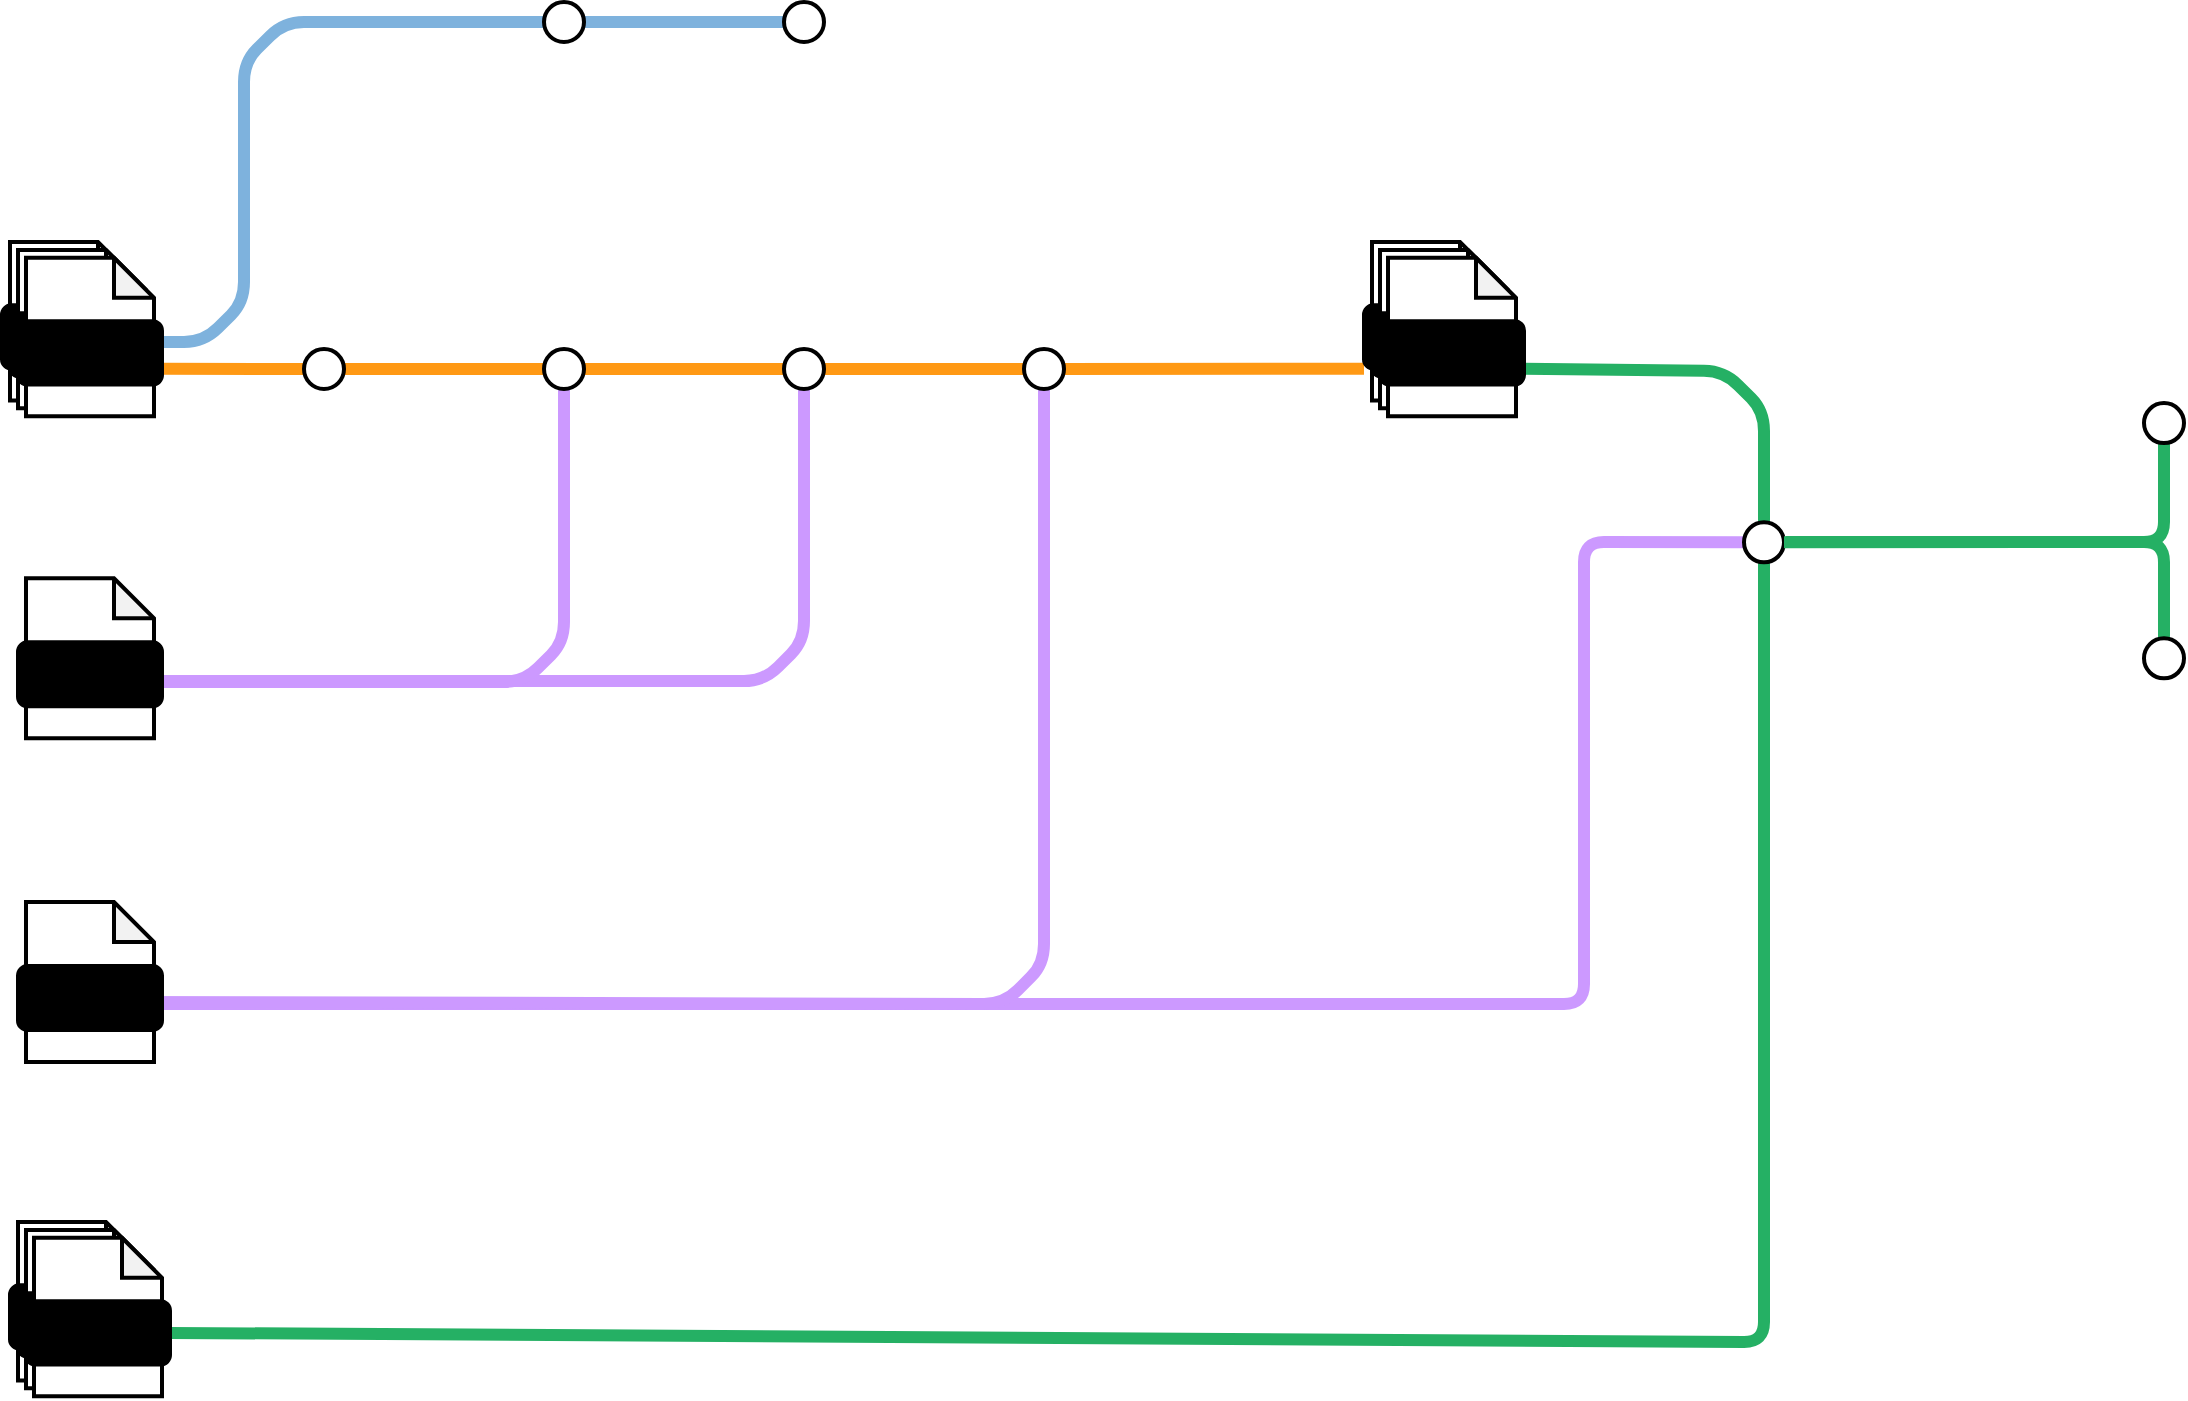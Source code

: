 <mxfile version="22.1.2" type="device">
  <diagram name="Page-1" id="xVTEo1vJImrhgSJ8Y1eh">
    <mxGraphModel dx="1434" dy="854" grid="1" gridSize="10" guides="1" tooltips="1" connect="1" arrows="1" fold="1" page="1" pageScale="1" pageWidth="900" pageHeight="1600" math="0" shadow="0">
      <root>
        <mxCell id="0" />
        <mxCell id="1" parent="0" />
        <mxCell id="Q5g6M6LgOJFDuaa8ZlxA-45" value="" style="endArrow=none;html=1;rounded=1;strokeWidth=6;strokeColor=#7EB2DD;exitX=1;exitY=0.5;exitDx=0;exitDy=0;entryX=0;entryY=0.5;entryDx=0;entryDy=0;" parent="1" source="Q5g6M6LgOJFDuaa8ZlxA-37" target="Q5g6M6LgOJFDuaa8ZlxA-44" edge="1">
          <mxGeometry width="50" height="50" relative="1" as="geometry">
            <mxPoint x="348" y="79.66" as="sourcePoint" />
            <mxPoint x="388" y="79.66" as="targetPoint" />
          </mxGeometry>
        </mxCell>
        <mxCell id="Q5g6M6LgOJFDuaa8ZlxA-74" value="" style="endArrow=none;html=1;rounded=1;strokeWidth=6;strokeColor=#7eb2dd;exitX=0;exitY=0.5;exitDx=0;exitDy=0;" parent="1" source="Q5g6M6LgOJFDuaa8ZlxA-37" edge="1">
          <mxGeometry width="50" height="50" relative="1" as="geometry">
            <mxPoint x="200" y="80.0" as="sourcePoint" />
            <mxPoint x="160" y="120.0" as="targetPoint" />
            <Array as="points">
              <mxPoint x="180" y="80.0" />
              <mxPoint x="160" y="100.0" />
            </Array>
          </mxGeometry>
        </mxCell>
        <mxCell id="Q5g6M6LgOJFDuaa8ZlxA-71" value="" style="endArrow=none;html=1;rounded=1;strokeWidth=6;strokeColor=#CC99FF;exitX=1;exitY=0.75;exitDx=0;exitDy=0;entryX=0;entryY=0.5;entryDx=0;entryDy=0;" parent="1" target="RdlFfRpmJ4tGynrPAnEo-32" edge="1">
          <mxGeometry width="50" height="50" relative="1" as="geometry">
            <mxPoint x="119" y="571" as="sourcePoint" />
            <mxPoint x="840" y="345" as="targetPoint" />
            <Array as="points">
              <mxPoint x="830" y="571" />
              <mxPoint x="830" y="340" />
            </Array>
          </mxGeometry>
        </mxCell>
        <mxCell id="Q5g6M6LgOJFDuaa8ZlxA-59" value="" style="endArrow=none;html=1;rounded=1;strokeWidth=6;exitX=1;exitY=0.75;exitDx=0;exitDy=0;strokeColor=#25b064;entryX=0.5;entryY=0;entryDx=0;entryDy=0;" parent="1" source="Q5g6M6LgOJFDuaa8ZlxA-8" target="RdlFfRpmJ4tGynrPAnEo-32" edge="1">
          <mxGeometry width="50" height="50" relative="1" as="geometry">
            <mxPoint x="800" y="254.96" as="sourcePoint" />
            <mxPoint x="920" y="294.51" as="targetPoint" />
            <Array as="points">
              <mxPoint x="900" y="254.51" />
              <mxPoint x="920" y="274.51" />
            </Array>
          </mxGeometry>
        </mxCell>
        <mxCell id="Q5g6M6LgOJFDuaa8ZlxA-57" value="" style="endArrow=none;html=1;rounded=1;strokeWidth=6;exitX=1;exitY=0.5;exitDx=0;exitDy=0;strokeColor=#25b064;entryX=0.5;entryY=1;entryDx=0;entryDy=0;" parent="1" source="RdlFfRpmJ4tGynrPAnEo-30" target="RdlFfRpmJ4tGynrPAnEo-32" edge="1">
          <mxGeometry width="50" height="50" relative="1" as="geometry">
            <mxPoint x="840" y="425.446" as="sourcePoint" />
            <mxPoint x="920" y="385.45" as="targetPoint" />
            <Array as="points">
              <mxPoint x="920" y="740" />
              <mxPoint x="920" y="405.45" />
            </Array>
          </mxGeometry>
        </mxCell>
        <mxCell id="Q5g6M6LgOJFDuaa8ZlxA-55" value="" style="endArrow=none;html=1;rounded=1;strokeWidth=6;strokeColor=#CC99FF;exitX=0.736;exitY=0.562;exitDx=0;exitDy=0;exitPerimeter=0;entryX=0.5;entryY=1;entryDx=0;entryDy=0;" parent="1" source="Q5g6M6LgOJFDuaa8ZlxA-27" target="Q5g6M6LgOJFDuaa8ZlxA-50" edge="1">
          <mxGeometry width="50" height="50" relative="1" as="geometry">
            <mxPoint x="190" y="570.45" as="sourcePoint" />
            <mxPoint x="560" y="425.45" as="targetPoint" />
            <Array as="points">
              <mxPoint x="540" y="570.96" />
              <mxPoint x="560" y="550.96" />
            </Array>
          </mxGeometry>
        </mxCell>
        <mxCell id="Q5g6M6LgOJFDuaa8ZlxA-54" value="" style="endArrow=none;html=1;rounded=1;strokeWidth=6;strokeColor=#CC99FF;exitX=0.319;exitY=0.604;exitDx=0;exitDy=0;exitPerimeter=0;entryX=0.5;entryY=1;entryDx=0;entryDy=0;" parent="1" source="Q5g6M6LgOJFDuaa8ZlxA-13" target="RdlFfRpmJ4tGynrPAnEo-14" edge="1">
          <mxGeometry width="50" height="50" relative="1" as="geometry">
            <mxPoint x="210" y="409.51" as="sourcePoint" />
            <mxPoint x="440" y="270" as="targetPoint" />
            <Array as="points">
              <mxPoint x="420" y="409.51" />
              <mxPoint x="440" y="389.51" />
            </Array>
          </mxGeometry>
        </mxCell>
        <mxCell id="Q5g6M6LgOJFDuaa8ZlxA-53" value="" style="endArrow=none;html=1;rounded=1;strokeWidth=6;strokeColor=#CC99FF;entryX=0.5;entryY=1;entryDx=0;entryDy=0;exitX=0.597;exitY=0.62;exitDx=0;exitDy=0;exitPerimeter=0;" parent="1" source="Q5g6M6LgOJFDuaa8ZlxA-13" target="RdlFfRpmJ4tGynrPAnEo-12" edge="1">
          <mxGeometry width="50" height="50" relative="1" as="geometry">
            <mxPoint x="130" y="410" as="sourcePoint" />
            <mxPoint x="320" y="370" as="targetPoint" />
            <Array as="points">
              <mxPoint x="300" y="410" />
              <mxPoint x="320" y="390" />
            </Array>
          </mxGeometry>
        </mxCell>
        <mxCell id="RdlFfRpmJ4tGynrPAnEo-9" value="" style="endArrow=none;html=1;rounded=1;strokeWidth=6;strokeColor=#FF9914;exitX=1;exitY=0.5;exitDx=0;exitDy=0;entryX=0;entryY=0.5;entryDx=0;entryDy=0;" parent="1" source="RdlFfRpmJ4tGynrPAnEo-10" target="RdlFfRpmJ4tGynrPAnEo-12" edge="1">
          <mxGeometry width="50" height="50" relative="1" as="geometry">
            <mxPoint x="175" y="259.5" as="sourcePoint" />
            <mxPoint x="265" y="259.5" as="targetPoint" />
          </mxGeometry>
        </mxCell>
        <mxCell id="RdlFfRpmJ4tGynrPAnEo-11" value="" style="endArrow=none;html=1;rounded=1;strokeWidth=6;strokeColor=#FF9914;exitX=1;exitY=0.5;exitDx=0;exitDy=0;entryX=0;entryY=0.5;entryDx=0;entryDy=0;" parent="1" source="RdlFfRpmJ4tGynrPAnEo-12" target="RdlFfRpmJ4tGynrPAnEo-14" edge="1">
          <mxGeometry width="50" height="50" relative="1" as="geometry">
            <mxPoint x="540" y="250" as="sourcePoint" />
            <mxPoint x="590" y="240" as="targetPoint" />
          </mxGeometry>
        </mxCell>
        <mxCell id="RdlFfRpmJ4tGynrPAnEo-32" value="" style="ellipse;aspect=fixed;rounded=1;rotation=0;strokeWidth=2;spacingTop=50;html=1;" parent="1" vertex="1">
          <mxGeometry x="910" y="330.17" width="20" height="20" as="geometry" />
        </mxCell>
        <mxCell id="Q5g6M6LgOJFDuaa8ZlxA-1" value="" style="endArrow=none;html=1;rounded=1;strokeWidth=6;strokeColor=#FF9914;exitX=1;exitY=0.75;exitDx=0;exitDy=0;entryX=0;entryY=0.5;entryDx=0;entryDy=0;" parent="1" source="RdlFfRpmJ4tGynrPAnEo-8" target="RdlFfRpmJ4tGynrPAnEo-10" edge="1">
          <mxGeometry width="50" height="50" relative="1" as="geometry">
            <mxPoint x="256" y="275.45" as="sourcePoint" />
            <mxPoint x="330" y="275" as="targetPoint" />
          </mxGeometry>
        </mxCell>
        <mxCell id="RdlFfRpmJ4tGynrPAnEo-2" value="" style="group;aspect=fixed;" parent="1" vertex="1" connectable="0">
          <mxGeometry x="39" y="190" width="80" height="87.13" as="geometry" />
        </mxCell>
        <mxCell id="RdlFfRpmJ4tGynrPAnEo-3" value="" style="shape=note;whiteSpace=wrap;html=1;backgroundOutline=1;darkOpacity=0.05;rounded=1;size=20;strokeWidth=2;" parent="RdlFfRpmJ4tGynrPAnEo-2" vertex="1">
          <mxGeometry x="4" width="64" height="79.209" as="geometry" />
        </mxCell>
        <mxCell id="RdlFfRpmJ4tGynrPAnEo-4" value="&lt;font data-font-src=&quot;https://fonts.googleapis.com/css?family=Maven+Pro&quot; face=&quot;Maven Pro&quot; color=&quot;#ffffff&quot;&gt;&lt;b&gt;&lt;font style=&quot;font-size: 20px;&quot;&gt;Fastq&lt;/font&gt;&lt;/b&gt;&lt;/font&gt;" style="rounded=1;whiteSpace=wrap;html=1;strokeWidth=2;fillColor=#000000;" parent="RdlFfRpmJ4tGynrPAnEo-2" vertex="1">
          <mxGeometry y="31.684" width="72.0" height="31.684" as="geometry" />
        </mxCell>
        <mxCell id="RdlFfRpmJ4tGynrPAnEo-5" value="" style="shape=note;whiteSpace=wrap;html=1;backgroundOutline=1;darkOpacity=0.05;rounded=1;size=20;strokeWidth=2;" parent="RdlFfRpmJ4tGynrPAnEo-2" vertex="1">
          <mxGeometry x="8" y="3.96" width="64" height="79.209" as="geometry" />
        </mxCell>
        <mxCell id="RdlFfRpmJ4tGynrPAnEo-6" value="&lt;font data-font-src=&quot;https://fonts.googleapis.com/css?family=Maven+Pro&quot; face=&quot;Maven Pro&quot; color=&quot;#ffffff&quot;&gt;&lt;b&gt;&lt;font style=&quot;font-size: 20px;&quot;&gt;Fastq&lt;/font&gt;&lt;/b&gt;&lt;/font&gt;" style="rounded=1;whiteSpace=wrap;html=1;strokeWidth=2;fillColor=#000000;" parent="RdlFfRpmJ4tGynrPAnEo-2" vertex="1">
          <mxGeometry x="4" y="35.644" width="72.0" height="31.684" as="geometry" />
        </mxCell>
        <mxCell id="RdlFfRpmJ4tGynrPAnEo-7" value="" style="shape=note;whiteSpace=wrap;html=1;backgroundOutline=1;darkOpacity=0.05;rounded=1;size=20;strokeWidth=2;" parent="RdlFfRpmJ4tGynrPAnEo-2" vertex="1">
          <mxGeometry x="12" y="7.921" width="64" height="79.209" as="geometry" />
        </mxCell>
        <mxCell id="RdlFfRpmJ4tGynrPAnEo-8" value="" style="rounded=1;whiteSpace=wrap;html=1;strokeWidth=2;fillColor=#000000;" parent="RdlFfRpmJ4tGynrPAnEo-2" vertex="1">
          <mxGeometry x="8" y="39.605" width="72.0" height="31.684" as="geometry" />
        </mxCell>
        <mxCell id="Q5g6M6LgOJFDuaa8ZlxA-9" value="" style="endArrow=none;html=1;rounded=1;strokeWidth=6;strokeColor=#FF9914;entryX=0;entryY=1;entryDx=0;entryDy=0;exitX=1;exitY=0.5;exitDx=0;exitDy=0;" parent="1" source="Q5g6M6LgOJFDuaa8ZlxA-50" target="Q5g6M6LgOJFDuaa8ZlxA-4" edge="1">
          <mxGeometry width="50" height="50" relative="1" as="geometry">
            <mxPoint x="580" y="262.51" as="sourcePoint" />
            <mxPoint x="680" y="262.506" as="targetPoint" />
            <Array as="points" />
          </mxGeometry>
        </mxCell>
        <mxCell id="Q5g6M6LgOJFDuaa8ZlxA-2" value="" style="group;aspect=fixed;" parent="1" vertex="1" connectable="0">
          <mxGeometry x="720" y="190" width="80" height="87.13" as="geometry" />
        </mxCell>
        <mxCell id="Q5g6M6LgOJFDuaa8ZlxA-3" value="" style="shape=note;whiteSpace=wrap;html=1;backgroundOutline=1;darkOpacity=0.05;rounded=1;size=20;strokeWidth=2;" parent="Q5g6M6LgOJFDuaa8ZlxA-2" vertex="1">
          <mxGeometry x="4" width="64" height="79.209" as="geometry" />
        </mxCell>
        <mxCell id="Q5g6M6LgOJFDuaa8ZlxA-4" value="&lt;font data-font-src=&quot;https://fonts.googleapis.com/css?family=Maven+Pro&quot; face=&quot;Maven Pro&quot; color=&quot;#ffffff&quot;&gt;&lt;b&gt;&lt;font style=&quot;font-size: 20px;&quot;&gt;Fastq&lt;/font&gt;&lt;/b&gt;&lt;/font&gt;" style="rounded=1;whiteSpace=wrap;html=1;strokeWidth=2;fillColor=#000000;" parent="Q5g6M6LgOJFDuaa8ZlxA-2" vertex="1">
          <mxGeometry y="31.684" width="72.0" height="31.684" as="geometry" />
        </mxCell>
        <mxCell id="Q5g6M6LgOJFDuaa8ZlxA-5" value="" style="shape=note;whiteSpace=wrap;html=1;backgroundOutline=1;darkOpacity=0.05;rounded=1;size=20;strokeWidth=2;" parent="Q5g6M6LgOJFDuaa8ZlxA-2" vertex="1">
          <mxGeometry x="8" y="3.96" width="64" height="79.209" as="geometry" />
        </mxCell>
        <mxCell id="Q5g6M6LgOJFDuaa8ZlxA-6" value="&lt;font data-font-src=&quot;https://fonts.googleapis.com/css?family=Maven+Pro&quot; face=&quot;Maven Pro&quot; color=&quot;#ffffff&quot;&gt;&lt;b&gt;&lt;font style=&quot;font-size: 20px;&quot;&gt;Fastq&lt;/font&gt;&lt;/b&gt;&lt;/font&gt;" style="rounded=1;whiteSpace=wrap;html=1;strokeWidth=2;fillColor=#000000;" parent="Q5g6M6LgOJFDuaa8ZlxA-2" vertex="1">
          <mxGeometry x="4" y="35.644" width="72.0" height="31.684" as="geometry" />
        </mxCell>
        <mxCell id="Q5g6M6LgOJFDuaa8ZlxA-7" value="" style="shape=note;whiteSpace=wrap;html=1;backgroundOutline=1;darkOpacity=0.05;rounded=1;size=20;strokeWidth=2;" parent="Q5g6M6LgOJFDuaa8ZlxA-2" vertex="1">
          <mxGeometry x="12" y="7.921" width="64" height="79.209" as="geometry" />
        </mxCell>
        <mxCell id="Q5g6M6LgOJFDuaa8ZlxA-8" value="" style="rounded=1;whiteSpace=wrap;html=1;strokeWidth=2;fillColor=#000000;" parent="Q5g6M6LgOJFDuaa8ZlxA-2" vertex="1">
          <mxGeometry x="8" y="39.605" width="72.0" height="31.684" as="geometry" />
        </mxCell>
        <mxCell id="Q5g6M6LgOJFDuaa8ZlxA-10" value="" style="group" parent="1" vertex="1" connectable="0">
          <mxGeometry x="43" y="680" width="80" height="87.13" as="geometry" />
        </mxCell>
        <mxCell id="RdlFfRpmJ4tGynrPAnEo-25" value="" style="shape=note;whiteSpace=wrap;html=1;backgroundOutline=1;darkOpacity=0.05;rounded=1;size=20;strokeWidth=2;" parent="Q5g6M6LgOJFDuaa8ZlxA-10" vertex="1">
          <mxGeometry x="4" width="64" height="79.209" as="geometry" />
        </mxCell>
        <mxCell id="RdlFfRpmJ4tGynrPAnEo-26" value="&lt;font data-font-src=&quot;https://fonts.googleapis.com/css?family=Maven+Pro&quot; face=&quot;Maven Pro&quot; color=&quot;#ffffff&quot;&gt;&lt;b&gt;&lt;font style=&quot;font-size: 20px;&quot;&gt;Fastq&lt;/font&gt;&lt;/b&gt;&lt;/font&gt;" style="rounded=1;whiteSpace=wrap;html=1;strokeWidth=2;fillColor=#000000;" parent="Q5g6M6LgOJFDuaa8ZlxA-10" vertex="1">
          <mxGeometry y="31.684" width="72.0" height="31.684" as="geometry" />
        </mxCell>
        <mxCell id="RdlFfRpmJ4tGynrPAnEo-27" value="" style="shape=note;whiteSpace=wrap;html=1;backgroundOutline=1;darkOpacity=0.05;rounded=1;size=20;strokeWidth=2;" parent="Q5g6M6LgOJFDuaa8ZlxA-10" vertex="1">
          <mxGeometry x="8" y="3.96" width="64" height="79.209" as="geometry" />
        </mxCell>
        <mxCell id="RdlFfRpmJ4tGynrPAnEo-28" value="&lt;font data-font-src=&quot;https://fonts.googleapis.com/css?family=Maven+Pro&quot; face=&quot;Maven Pro&quot; color=&quot;#ffffff&quot;&gt;&lt;b&gt;&lt;font style=&quot;font-size: 20px;&quot;&gt;Fastq&lt;/font&gt;&lt;/b&gt;&lt;/font&gt;" style="rounded=1;whiteSpace=wrap;html=1;strokeWidth=2;fillColor=#000000;" parent="Q5g6M6LgOJFDuaa8ZlxA-10" vertex="1">
          <mxGeometry x="4" y="35.644" width="72.0" height="31.684" as="geometry" />
        </mxCell>
        <mxCell id="RdlFfRpmJ4tGynrPAnEo-29" value="" style="shape=note;whiteSpace=wrap;html=1;backgroundOutline=1;darkOpacity=0.05;rounded=1;size=20;strokeWidth=2;" parent="Q5g6M6LgOJFDuaa8ZlxA-10" vertex="1">
          <mxGeometry x="12" y="7.921" width="64" height="79.209" as="geometry" />
        </mxCell>
        <mxCell id="RdlFfRpmJ4tGynrPAnEo-30" value="" style="rounded=1;whiteSpace=wrap;html=1;strokeWidth=2;fillColor=#000000;" parent="Q5g6M6LgOJFDuaa8ZlxA-10" vertex="1">
          <mxGeometry x="8" y="39.605" width="72.0" height="31.684" as="geometry" />
        </mxCell>
        <mxCell id="RdlFfRpmJ4tGynrPAnEo-12" value="" style="ellipse;aspect=fixed;rounded=1;rotation=0;strokeWidth=2;spacingTop=50;html=1;" parent="1" vertex="1">
          <mxGeometry x="310" y="243.51" width="20" height="20" as="geometry" />
        </mxCell>
        <mxCell id="Q5g6M6LgOJFDuaa8ZlxA-25" value="" style="group" parent="1" vertex="1" connectable="0">
          <mxGeometry x="47" y="520" width="72" height="80" as="geometry" />
        </mxCell>
        <mxCell id="Q5g6M6LgOJFDuaa8ZlxA-26" value="" style="shape=note;whiteSpace=wrap;html=1;backgroundOutline=1;darkOpacity=0.05;rounded=1;size=20;strokeWidth=2;" parent="Q5g6M6LgOJFDuaa8ZlxA-25" vertex="1">
          <mxGeometry x="4" width="64" height="80" as="geometry" />
        </mxCell>
        <mxCell id="Q5g6M6LgOJFDuaa8ZlxA-27" value="" style="rounded=1;whiteSpace=wrap;html=1;strokeWidth=2;fillColor=#000000;" parent="Q5g6M6LgOJFDuaa8ZlxA-25" vertex="1">
          <mxGeometry y="32" width="72" height="32" as="geometry" />
        </mxCell>
        <mxCell id="Q5g6M6LgOJFDuaa8ZlxA-11" value="" style="group" parent="1" vertex="1" connectable="0">
          <mxGeometry x="47" y="358.17" width="72" height="80" as="geometry" />
        </mxCell>
        <mxCell id="Q5g6M6LgOJFDuaa8ZlxA-12" value="" style="shape=note;whiteSpace=wrap;html=1;backgroundOutline=1;darkOpacity=0.05;rounded=1;size=20;strokeWidth=2;" parent="Q5g6M6LgOJFDuaa8ZlxA-11" vertex="1">
          <mxGeometry x="4" width="64" height="80" as="geometry" />
        </mxCell>
        <mxCell id="Q5g6M6LgOJFDuaa8ZlxA-13" value="" style="rounded=1;whiteSpace=wrap;html=1;strokeWidth=2;fillColor=#000000;" parent="Q5g6M6LgOJFDuaa8ZlxA-11" vertex="1">
          <mxGeometry y="32" width="72" height="32" as="geometry" />
        </mxCell>
        <mxCell id="Q5g6M6LgOJFDuaa8ZlxA-51" value="" style="endArrow=none;html=1;rounded=1;strokeWidth=6;strokeColor=#FF9914;exitX=1;exitY=0.5;exitDx=0;exitDy=0;entryX=0;entryY=0.5;entryDx=0;entryDy=0;" parent="1" source="RdlFfRpmJ4tGynrPAnEo-14" target="Q5g6M6LgOJFDuaa8ZlxA-50" edge="1">
          <mxGeometry width="50" height="50" relative="1" as="geometry">
            <mxPoint x="460" y="253.17" as="sourcePoint" />
            <mxPoint x="540" y="253" as="targetPoint" />
          </mxGeometry>
        </mxCell>
        <mxCell id="Q5g6M6LgOJFDuaa8ZlxA-50" value="" style="ellipse;aspect=fixed;rounded=1;rotation=0;strokeWidth=2;spacingTop=50;html=1;" parent="1" vertex="1">
          <mxGeometry x="550" y="243.51" width="20" height="20" as="geometry" />
        </mxCell>
        <mxCell id="RdlFfRpmJ4tGynrPAnEo-10" value="" style="ellipse;aspect=fixed;rounded=1;rotation=0;strokeWidth=2;spacingTop=50;" parent="1" vertex="1">
          <mxGeometry x="190" y="243.51" width="20" height="20" as="geometry" />
        </mxCell>
        <mxCell id="RdlFfRpmJ4tGynrPAnEo-14" value="" style="ellipse;aspect=fixed;rounded=1;rotation=0;strokeWidth=2;spacingTop=50;html=1;" parent="1" vertex="1">
          <mxGeometry x="430" y="243.51" width="20" height="20" as="geometry" />
        </mxCell>
        <mxCell id="Q5g6M6LgOJFDuaa8ZlxA-68" value="" style="endArrow=none;html=1;rounded=1;strokeWidth=6;strokeColor=#25b064;exitX=1;exitY=0.5;exitDx=0;exitDy=0;entryX=0.5;entryY=1;entryDx=0;entryDy=0;" parent="1" source="RdlFfRpmJ4tGynrPAnEo-32" target="Q5g6M6LgOJFDuaa8ZlxA-64" edge="1">
          <mxGeometry width="50" height="50" relative="1" as="geometry">
            <mxPoint x="980" y="340" as="sourcePoint" />
            <mxPoint x="1040" y="300" as="targetPoint" />
            <Array as="points">
              <mxPoint x="1120" y="340" />
            </Array>
          </mxGeometry>
        </mxCell>
        <mxCell id="Q5g6M6LgOJFDuaa8ZlxA-64" value="" style="ellipse;aspect=fixed;rounded=1;rotation=0;strokeWidth=2;spacingTop=50;html=1;" parent="1" vertex="1">
          <mxGeometry x="1110" y="270.56" width="20" height="20" as="geometry" />
        </mxCell>
        <mxCell id="Q5g6M6LgOJFDuaa8ZlxA-69" value="" style="endArrow=none;html=1;rounded=1;strokeWidth=6;strokeColor=#25b064;exitX=1;exitY=0.5;exitDx=0;exitDy=0;entryX=0.5;entryY=0;entryDx=0;entryDy=0;" parent="1" target="Q5g6M6LgOJFDuaa8ZlxA-67" edge="1">
          <mxGeometry width="50" height="50" relative="1" as="geometry">
            <mxPoint x="931" y="340" as="sourcePoint" />
            <mxPoint x="1041" y="390" as="targetPoint" />
            <Array as="points">
              <mxPoint x="1120" y="340" />
            </Array>
          </mxGeometry>
        </mxCell>
        <mxCell id="Q5g6M6LgOJFDuaa8ZlxA-67" value="" style="ellipse;aspect=fixed;rounded=1;rotation=0;strokeWidth=2;spacingTop=50;html=1;" parent="1" vertex="1">
          <mxGeometry x="1110" y="388.17" width="20" height="20" as="geometry" />
        </mxCell>
        <mxCell id="Q5g6M6LgOJFDuaa8ZlxA-44" value="" style="ellipse;aspect=fixed;rounded=1;rotation=0;strokeWidth=2;spacingTop=50;" parent="1" vertex="1">
          <mxGeometry x="430" y="70.0" width="20" height="20" as="geometry" />
        </mxCell>
        <mxCell id="Q5g6M6LgOJFDuaa8ZlxA-73" value="" style="endArrow=none;html=1;rounded=1;strokeWidth=6;strokeColor=#7eb2dd;" parent="1" edge="1">
          <mxGeometry width="50" height="50" relative="1" as="geometry">
            <mxPoint x="120" y="240" as="sourcePoint" />
            <mxPoint x="160" y="120" as="targetPoint" />
            <Array as="points">
              <mxPoint x="140" y="240" />
              <mxPoint x="160" y="220" />
            </Array>
          </mxGeometry>
        </mxCell>
        <mxCell id="Q5g6M6LgOJFDuaa8ZlxA-37" value="" style="ellipse;aspect=fixed;rounded=1;rotation=0;strokeWidth=2;spacingTop=50;" parent="1" vertex="1">
          <mxGeometry x="310" y="70.0" width="20" height="20" as="geometry" />
        </mxCell>
      </root>
    </mxGraphModel>
  </diagram>
</mxfile>
